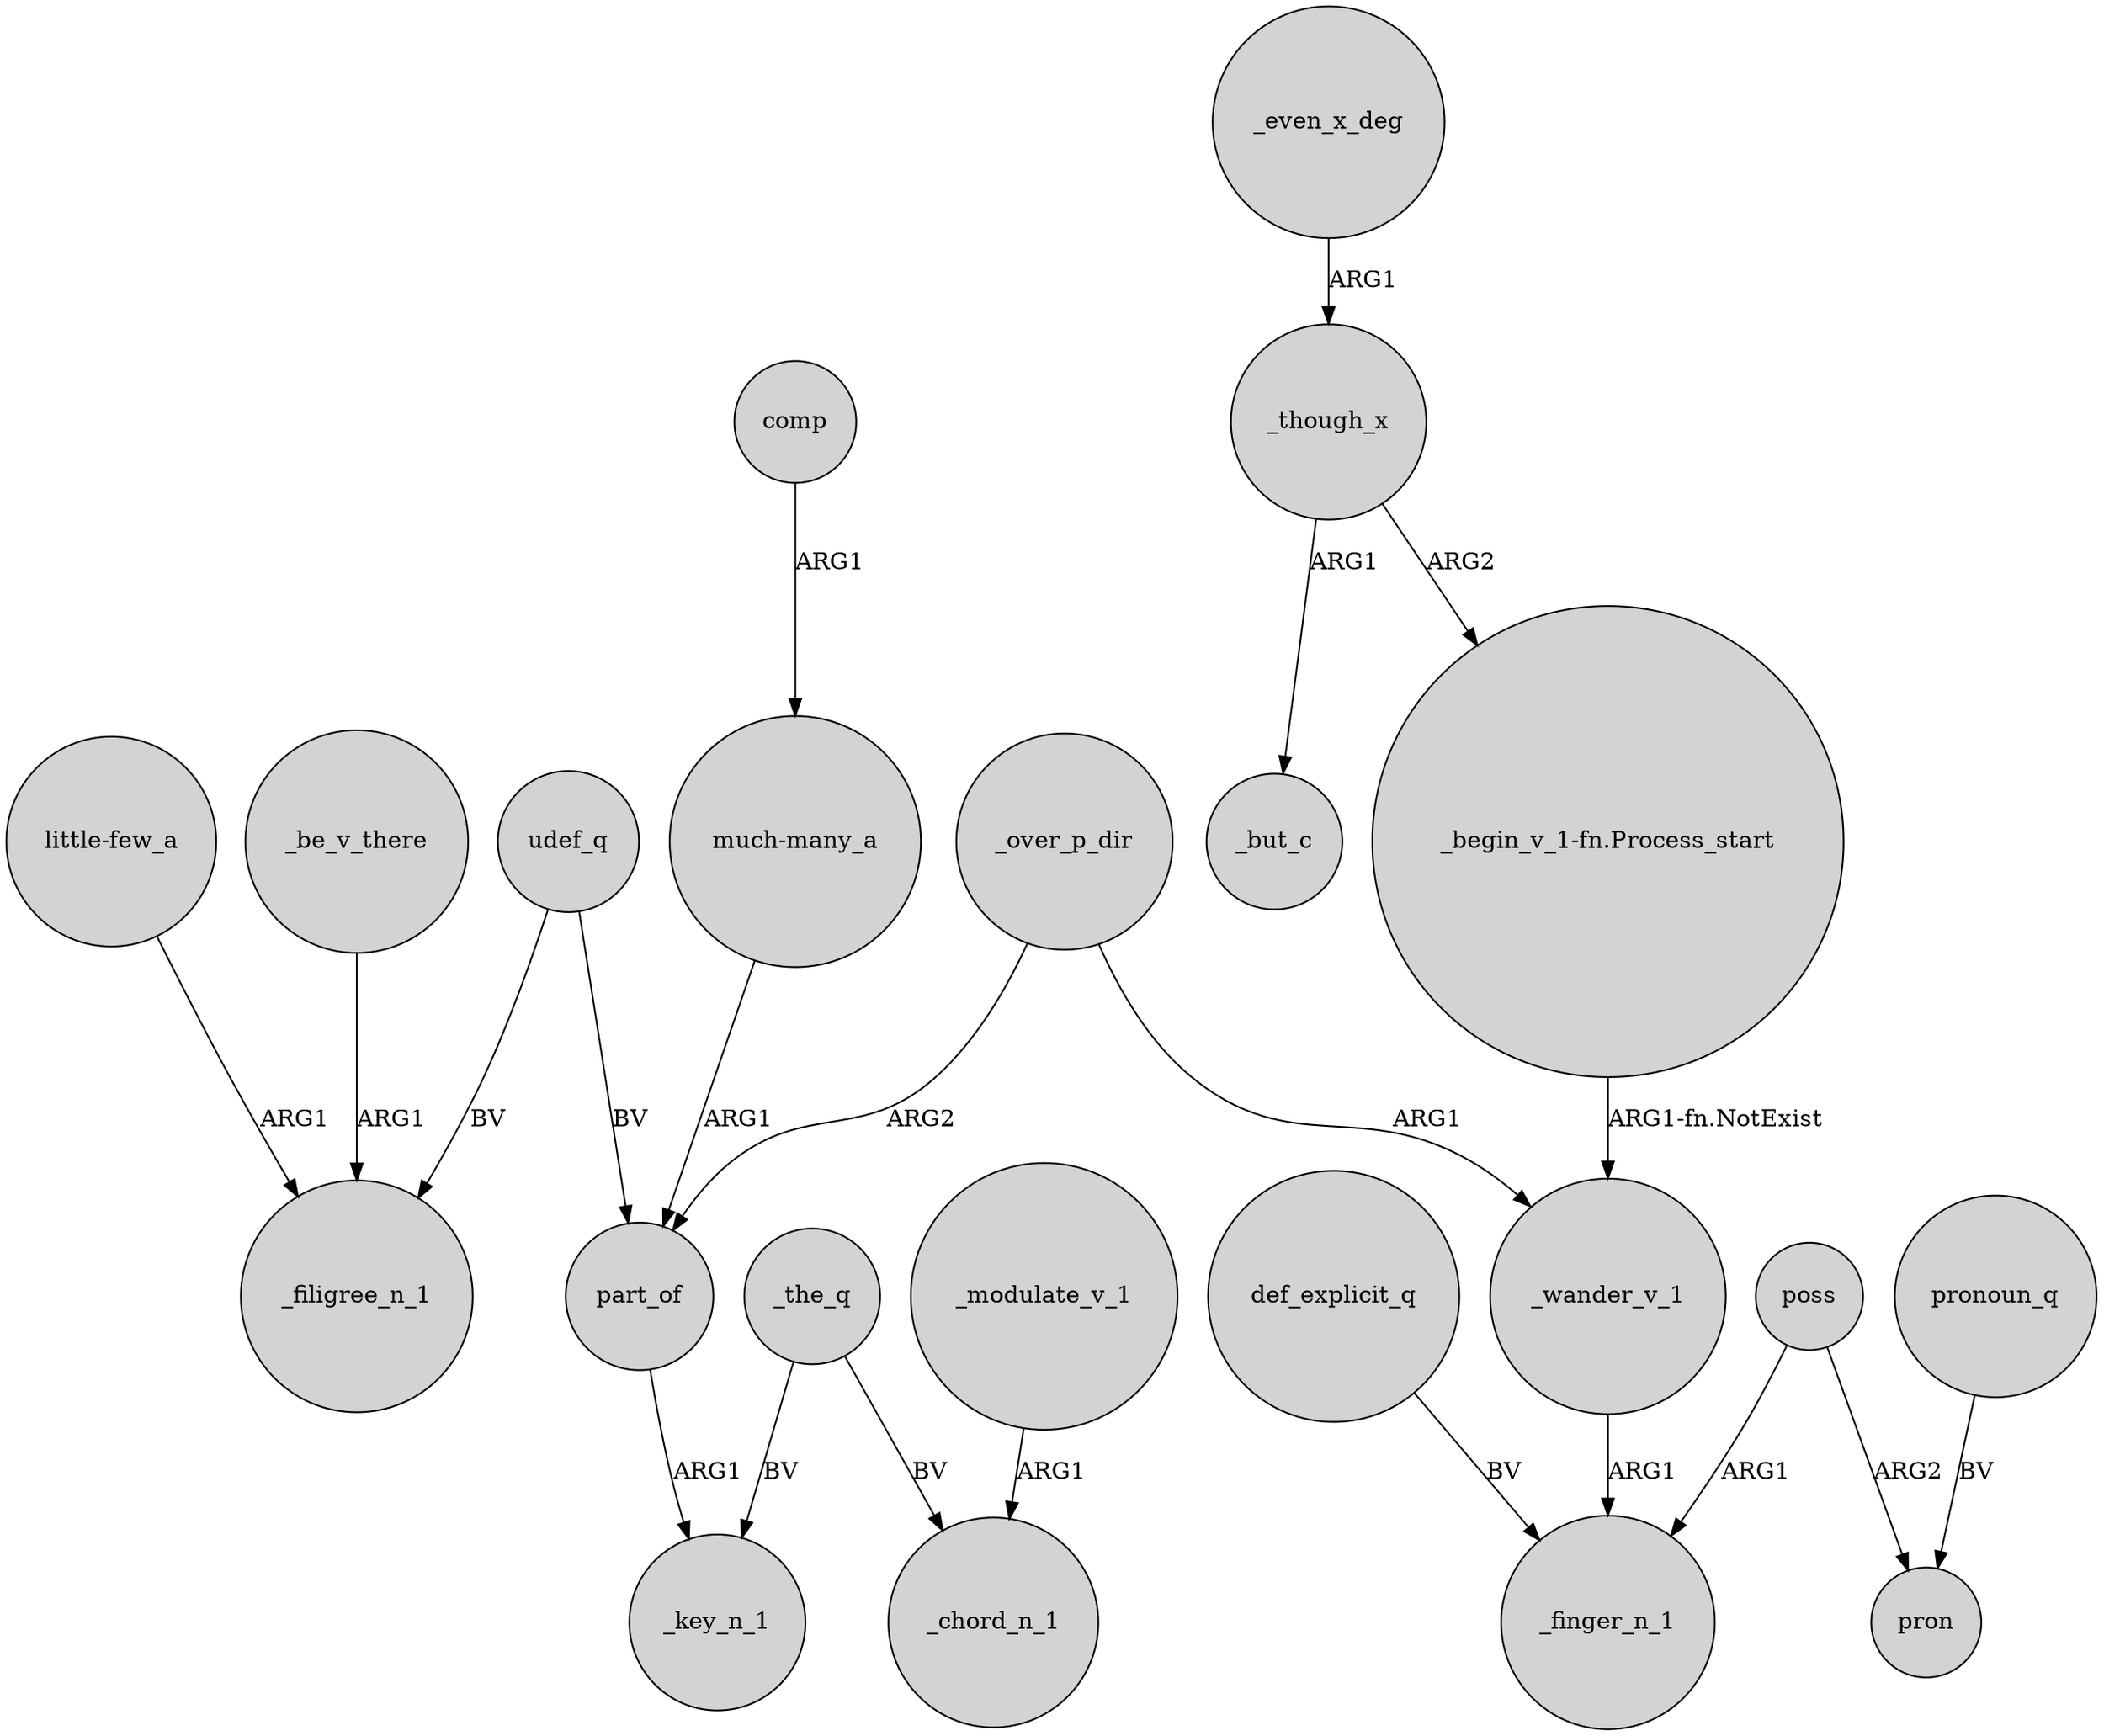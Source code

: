 digraph {
	node [shape=circle style=filled]
	udef_q -> _filigree_n_1 [label=BV]
	_though_x -> "_begin_v_1-fn.Process_start" [label=ARG2]
	_over_p_dir -> _wander_v_1 [label=ARG1]
	udef_q -> part_of [label=BV]
	poss -> pron [label=ARG2]
	_wander_v_1 -> _finger_n_1 [label=ARG1]
	"little-few_a" -> _filigree_n_1 [label=ARG1]
	"much-many_a" -> part_of [label=ARG1]
	"_begin_v_1-fn.Process_start" -> _wander_v_1 [label="ARG1-fn.NotExist"]
	_even_x_deg -> _though_x [label=ARG1]
	poss -> _finger_n_1 [label=ARG1]
	_the_q -> _key_n_1 [label=BV]
	_the_q -> _chord_n_1 [label=BV]
	_modulate_v_1 -> _chord_n_1 [label=ARG1]
	pronoun_q -> pron [label=BV]
	comp -> "much-many_a" [label=ARG1]
	_though_x -> _but_c [label=ARG1]
	_be_v_there -> _filigree_n_1 [label=ARG1]
	_over_p_dir -> part_of [label=ARG2]
	def_explicit_q -> _finger_n_1 [label=BV]
	part_of -> _key_n_1 [label=ARG1]
}
